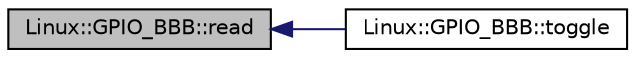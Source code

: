 digraph "Linux::GPIO_BBB::read"
{
 // INTERACTIVE_SVG=YES
  edge [fontname="Helvetica",fontsize="10",labelfontname="Helvetica",labelfontsize="10"];
  node [fontname="Helvetica",fontsize="10",shape=record];
  rankdir="LR";
  Node1 [label="Linux::GPIO_BBB::read",height=0.2,width=0.4,color="black", fillcolor="grey75", style="filled", fontcolor="black"];
  Node1 -> Node2 [dir="back",color="midnightblue",fontsize="10",style="solid",fontname="Helvetica"];
  Node2 [label="Linux::GPIO_BBB::toggle",height=0.2,width=0.4,color="black", fillcolor="white", style="filled",URL="$classLinux_1_1GPIO__BBB.html#a548df14bb1e69aaaec13cb4d313c8a69"];
}

